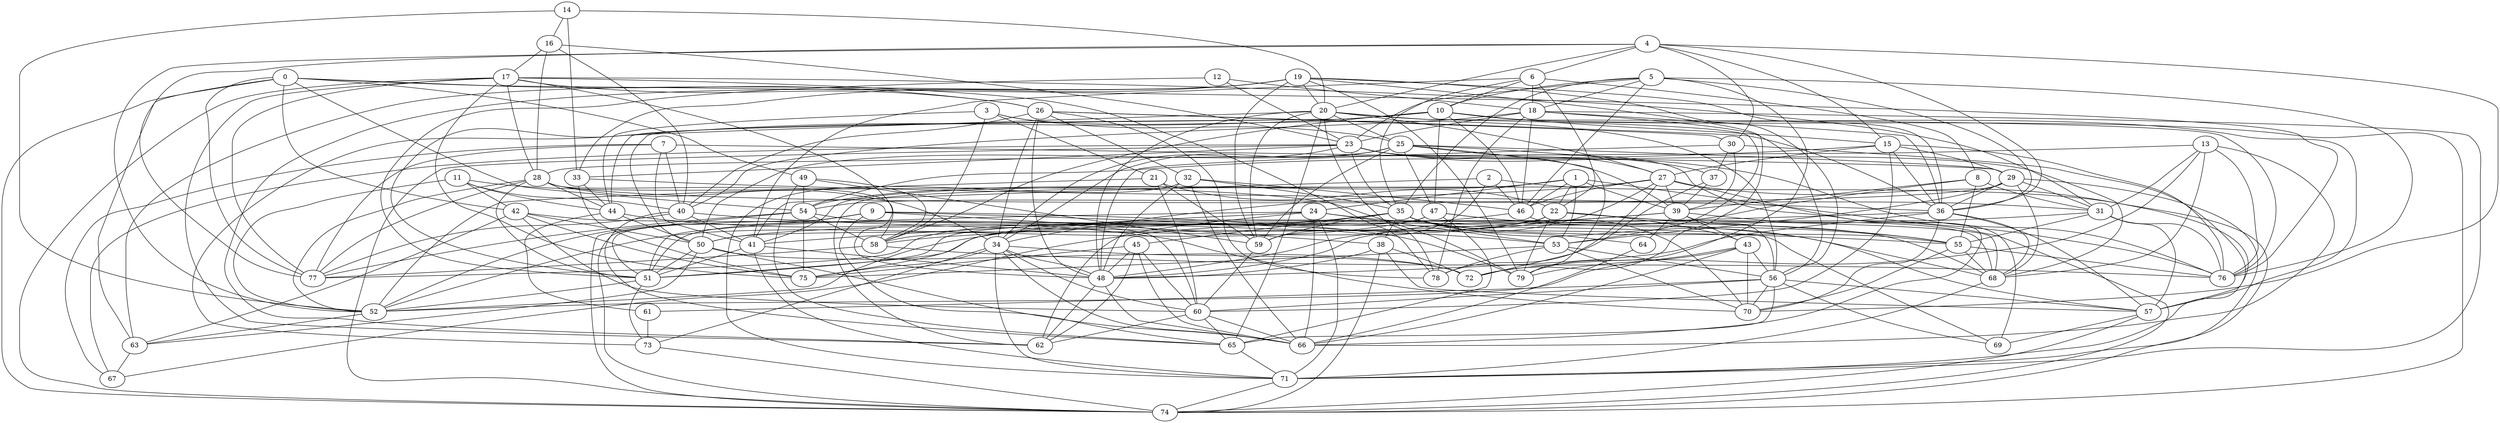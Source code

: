 strict graph "" {
	0	[w=16];
	26	[w=-7];
	0 -- 26	[w=-13];
	42	[w=12];
	0 -- 42	[w=16];
	49	[w=9];
	0 -- 49	[w=-6];
	54	[w=-2];
	0 -- 54	[w=-8];
	63	[w=-8];
	0 -- 63	[w=-9];
	74	[w=-14];
	0 -- 74	[w=12];
	76	[w=6];
	0 -- 76	[w=12];
	77	[w=-7];
	0 -- 77	[w=5];
	1	[w=7];
	22	[w=8];
	1 -- 22	[w=-10];
	24	[w=-15];
	1 -- 24	[w=-8];
	39	[w=14];
	1 -- 39	[w=12];
	41	[w=11];
	1 -- 41	[w=10];
	46	[w=5];
	1 -- 46	[w=-12];
	53	[w=3];
	1 -- 53	[w=-13];
	1 -- 54	[w=8];
	1 -- 76	[w=-2];
	2	[w=15];
	2 -- 41	[w=13];
	2 -- 46	[w=-7];
	59	[w=2];
	2 -- 59	[w=-12];
	2 -- 74	[w=-8];
	3	[w=4];
	21	[w=14];
	3 -- 21	[w=-3];
	25	[w=7];
	3 -- 25	[w=15];
	44	[w=16];
	3 -- 44	[w=-14];
	56	[w=13];
	3 -- 56	[w=-13];
	58	[w=3];
	3 -- 58	[w=14];
	4	[w=12];
	6	[w=-7];
	4 -- 6	[w=-13];
	15	[w=-3];
	4 -- 15	[w=-14];
	20	[w=6];
	4 -- 20	[w=16];
	30	[w=-6];
	4 -- 30	[w=-8];
	36	[w=11];
	4 -- 36	[w=-4];
	52	[w=2];
	4 -- 52	[w=-11];
	70	[w=7];
	4 -- 70	[w=8];
	4 -- 77	[w=-10];
	5	[w=-15];
	10	[w=3];
	5 -- 10	[w=-2];
	18	[w=-4];
	5 -- 18	[w=6];
	23	[w=7];
	5 -- 23	[w=-3];
	35	[w=12];
	5 -- 35	[w=6];
	5 -- 36	[w=5];
	5 -- 46	[w=5];
	5 -- 76	[w=-5];
	79	[w=7];
	5 -- 79	[w=-9];
	8	[w=-15];
	6 -- 8	[w=13];
	6 -- 10	[w=14];
	6 -- 18	[w=-3];
	6 -- 22	[w=-2];
	6 -- 35	[w=7];
	6 -- 41	[w=-4];
	7	[w=14];
	29	[w=-13];
	7 -- 29	[w=6];
	40	[w=5];
	7 -- 40	[w=-7];
	7 -- 41	[w=3];
	67	[w=-9];
	7 -- 67	[w=7];
	7 -- 77	[w=-13];
	31	[w=14];
	8 -- 31	[w=-10];
	8 -- 39	[w=-9];
	48	[w=-9];
	8 -- 48	[w=13];
	55	[w=7];
	8 -- 55	[w=-3];
	9	[w=12];
	38	[w=12];
	9 -- 38	[w=-7];
	51	[w=9];
	9 -- 51	[w=9];
	9 -- 52	[w=13];
	9 -- 53	[w=10];
	65	[w=-7];
	9 -- 65	[w=14];
	9 -- 74	[w=2];
	9 -- 79	[w=-5];
	10 -- 15	[w=-3];
	10 -- 44	[w=-6];
	10 -- 46	[w=13];
	47	[w=8];
	10 -- 47	[w=5];
	50	[w=-11];
	10 -- 50	[w=-4];
	57	[w=13];
	10 -- 57	[w=5];
	10 -- 58	[w=-2];
	73	[w=-2];
	10 -- 73	[w=8];
	10 -- 74	[w=-2];
	11	[w=6];
	11 -- 40	[w=3];
	11 -- 42	[w=3];
	11 -- 44	[w=-15];
	11 -- 52	[w=16];
	11 -- 79	[w=-16];
	12	[w=-16];
	12 -- 18	[w=3];
	12 -- 23	[w=12];
	12 -- 51	[w=-6];
	13	[w=15];
	28	[w=-8];
	13 -- 28	[w=-14];
	13 -- 31	[w=7];
	66	[w=-13];
	13 -- 66	[w=-2];
	68	[w=7];
	13 -- 68	[w=14];
	72	[w=-13];
	13 -- 72	[w=-16];
	13 -- 76	[w=-11];
	14	[w=-9];
	16	[w=-9];
	14 -- 16	[w=-16];
	14 -- 20	[w=13];
	33	[w=10];
	14 -- 33	[w=9];
	14 -- 52	[w=-13];
	27	[w=-7];
	15 -- 27	[w=-5];
	15 -- 29	[w=-13];
	15 -- 36	[w=16];
	15 -- 54	[w=-2];
	60	[w=-7];
	15 -- 60	[w=8];
	15 -- 76	[w=-4];
	17	[w=-15];
	16 -- 17	[w=2];
	16 -- 23	[w=2];
	16 -- 28	[w=8];
	16 -- 40	[w=12];
	17 -- 26	[w=-5];
	17 -- 28	[w=2];
	17 -- 31	[w=2];
	17 -- 48	[w=6];
	62	[w=-2];
	17 -- 62	[w=-6];
	17 -- 74	[w=-15];
	75	[w=-12];
	17 -- 75	[w=-12];
	17 -- 77	[w=-16];
	78	[w=10];
	17 -- 78	[w=6];
	18 -- 23	[w=-12];
	18 -- 36	[w=3];
	18 -- 40	[w=16];
	18 -- 46	[w=-8];
	18 -- 56	[w=3];
	71	[w=7];
	18 -- 71	[w=-9];
	18 -- 78	[w=-12];
	19	[w=7];
	19 -- 20	[w=14];
	19 -- 33	[w=-10];
	19 -- 36	[w=-5];
	19 -- 56	[w=-4];
	19 -- 59	[w=-5];
	19 -- 62	[w=10];
	19 -- 63	[w=9];
	19 -- 72	[w=5];
	19 -- 79	[w=8];
	20 -- 25	[w=-13];
	20 -- 27	[w=-7];
	20 -- 48	[w=6];
	20 -- 51	[w=-12];
	20 -- 53	[w=-2];
	20 -- 59	[w=11];
	20 -- 65	[w=3];
	20 -- 76	[w=12];
	20 -- 78	[w=-11];
	21 -- 22	[w=-3];
	21 -- 52	[w=15];
	21 -- 59	[w=6];
	21 -- 60	[w=-11];
	43	[w=11];
	22 -- 43	[w=-2];
	22 -- 50	[w=7];
	22 -- 55	[w=-9];
	22 -- 58	[w=-6];
	22 -- 68	[w=-12];
	22 -- 77	[w=-12];
	22 -- 79	[w=6];
	23 -- 33	[w=-12];
	34	[w=5];
	23 -- 34	[w=-16];
	23 -- 35	[w=-15];
	23 -- 39	[w=14];
	23 -- 66	[w=-3];
	23 -- 67	[w=14];
	23 -- 68	[w=7];
	23 -- 74	[w=-16];
	23 -- 76	[w=13];
	24 -- 41	[w=-15];
	24 -- 51	[w=-6];
	24 -- 53	[w=-13];
	24 -- 62	[w=10];
	24 -- 66	[w=-10];
	24 -- 68	[w=-6];
	24 -- 71	[w=16];
	25 -- 27	[w=-12];
	25 -- 29	[w=7];
	25 -- 34	[w=15];
	37	[w=-7];
	25 -- 37	[w=-7];
	25 -- 47	[w=10];
	25 -- 50	[w=6];
	25 -- 59	[w=6];
	25 -- 79	[w=-9];
	26 -- 30	[w=2];
	32	[w=4];
	26 -- 32	[w=16];
	26 -- 34	[w=5];
	26 -- 36	[w=13];
	26 -- 40	[w=3];
	26 -- 48	[w=-11];
	26 -- 78	[w=-12];
	27 -- 34	[w=6];
	27 -- 39	[w=7];
	27 -- 46	[w=5];
	27 -- 48	[w=-12];
	27 -- 62	[w=-4];
	69	[w=8];
	27 -- 69	[w=7];
	27 -- 71	[w=14];
	27 -- 72	[w=15];
	28 -- 31	[w=11];
	28 -- 34	[w=16];
	28 -- 44	[w=-3];
	28 -- 51	[w=-8];
	28 -- 52	[w=9];
	28 -- 58	[w=-7];
	28 -- 77	[w=9];
	29 -- 31	[w=-8];
	29 -- 36	[w=-8];
	29 -- 53	[w=-6];
	29 -- 54	[w=-10];
	29 -- 68	[w=7];
	29 -- 71	[w=13];
	30 -- 37	[w=4];
	30 -- 39	[w=-15];
	30 -- 48	[w=-11];
	30 -- 57	[w=-4];
	31 -- 51	[w=9];
	31 -- 55	[w=-5];
	31 -- 57	[w=-5];
	31 -- 76	[w=15];
	32 -- 35	[w=9];
	32 -- 46	[w=12];
	32 -- 48	[w=-14];
	32 -- 66	[w=11];
	32 -- 71	[w=-9];
	33 -- 36	[w=8];
	33 -- 44	[w=5];
	33 -- 75	[w=-15];
	34 -- 48	[w=-12];
	34 -- 60	[w=13];
	34 -- 66	[w=-6];
	34 -- 71	[w=2];
	34 -- 72	[w=-14];
	34 -- 73	[w=6];
	34 -- 75	[w=14];
	35 -- 38	[w=14];
	45	[w=-6];
	35 -- 45	[w=15];
	35 -- 52	[w=6];
	35 -- 55	[w=16];
	35 -- 57	[w=-11];
	35 -- 59	[w=-8];
	64	[w=13];
	35 -- 64	[w=-14];
	35 -- 67	[w=-8];
	35 -- 70	[w=10];
	36 -- 48	[w=-15];
	36 -- 57	[w=-13];
	36 -- 58	[w=9];
	36 -- 68	[w=-8];
	36 -- 70	[w=-2];
	37 -- 39	[w=-3];
	37 -- 78	[w=-8];
	38 -- 48	[w=16];
	38 -- 57	[w=-2];
	38 -- 72	[w=-16];
	38 -- 74	[w=-3];
	39 -- 43	[w=3];
	39 -- 51	[w=12];
	39 -- 56	[w=15];
	39 -- 64	[w=13];
	39 -- 74	[w=4];
	39 -- 75	[w=-2];
	40 -- 41	[w=16];
	40 -- 55	[w=-2];
	40 -- 65	[w=-7];
	40 -- 77	[w=5];
	41 -- 48	[w=-16];
	41 -- 51	[w=-6];
	41 -- 71	[w=-9];
	42 -- 50	[w=6];
	42 -- 60	[w=10];
	42 -- 63	[w=3];
	42 -- 69	[w=2];
	42 -- 75	[w=-6];
	43 -- 52	[w=11];
	43 -- 56	[w=10];
	43 -- 66	[w=-5];
	43 -- 70	[w=16];
	43 -- 79	[w=5];
	44 -- 50	[w=16];
	61	[w=-6];
	44 -- 61	[w=-12];
	44 -- 70	[w=-16];
	45 -- 48	[w=7];
	45 -- 60	[w=10];
	45 -- 62	[w=-8];
	45 -- 66	[w=6];
	45 -- 75	[w=-5];
	46 -- 50	[w=-9];
	46 -- 68	[w=5];
	47 -- 51	[w=-5];
	47 -- 52	[w=12];
	47 -- 55	[w=-9];
	47 -- 65	[w=14];
	47 -- 68	[w=-4];
	48 -- 62	[w=4];
	48 -- 66	[w=7];
	49 -- 54	[w=16];
	49 -- 58	[w=11];
	49 -- 59	[w=-9];
	49 -- 65	[w=-2];
	50 -- 51	[w=-9];
	50 -- 63	[w=-14];
	50 -- 66	[w=-15];
	50 -- 72	[w=-11];
	51 -- 52	[w=2];
	51 -- 73	[w=11];
	52 -- 63	[w=11];
	53 -- 56	[w=-14];
	53 -- 70	[w=-3];
	53 -- 75	[w=13];
	53 -- 78	[w=-4];
	54 -- 58	[w=-11];
	54 -- 60	[w=5];
	54 -- 74	[w=14];
	54 -- 75	[w=-7];
	54 -- 77	[w=7];
	55 -- 68	[w=-11];
	55 -- 70	[w=16];
	55 -- 76	[w=-3];
	56 -- 57	[w=-12];
	56 -- 60	[w=5];
	56 -- 61	[w=15];
	56 -- 65	[w=-15];
	56 -- 69	[w=10];
	56 -- 70	[w=-10];
	57 -- 69	[w=-7];
	57 -- 74	[w=-9];
	58 -- 76	[w=11];
	58 -- 77	[w=-4];
	59 -- 60	[w=8];
	60 -- 62	[w=-10];
	60 -- 65	[w=3];
	60 -- 66	[w=-6];
	61 -- 73	[w=3];
	63 -- 67	[w=14];
	64 -- 66	[w=-11];
	65 -- 71	[w=16];
	68 -- 71	[w=-9];
	71 -- 74	[w=-2];
	73 -- 74	[w=-5];
}
